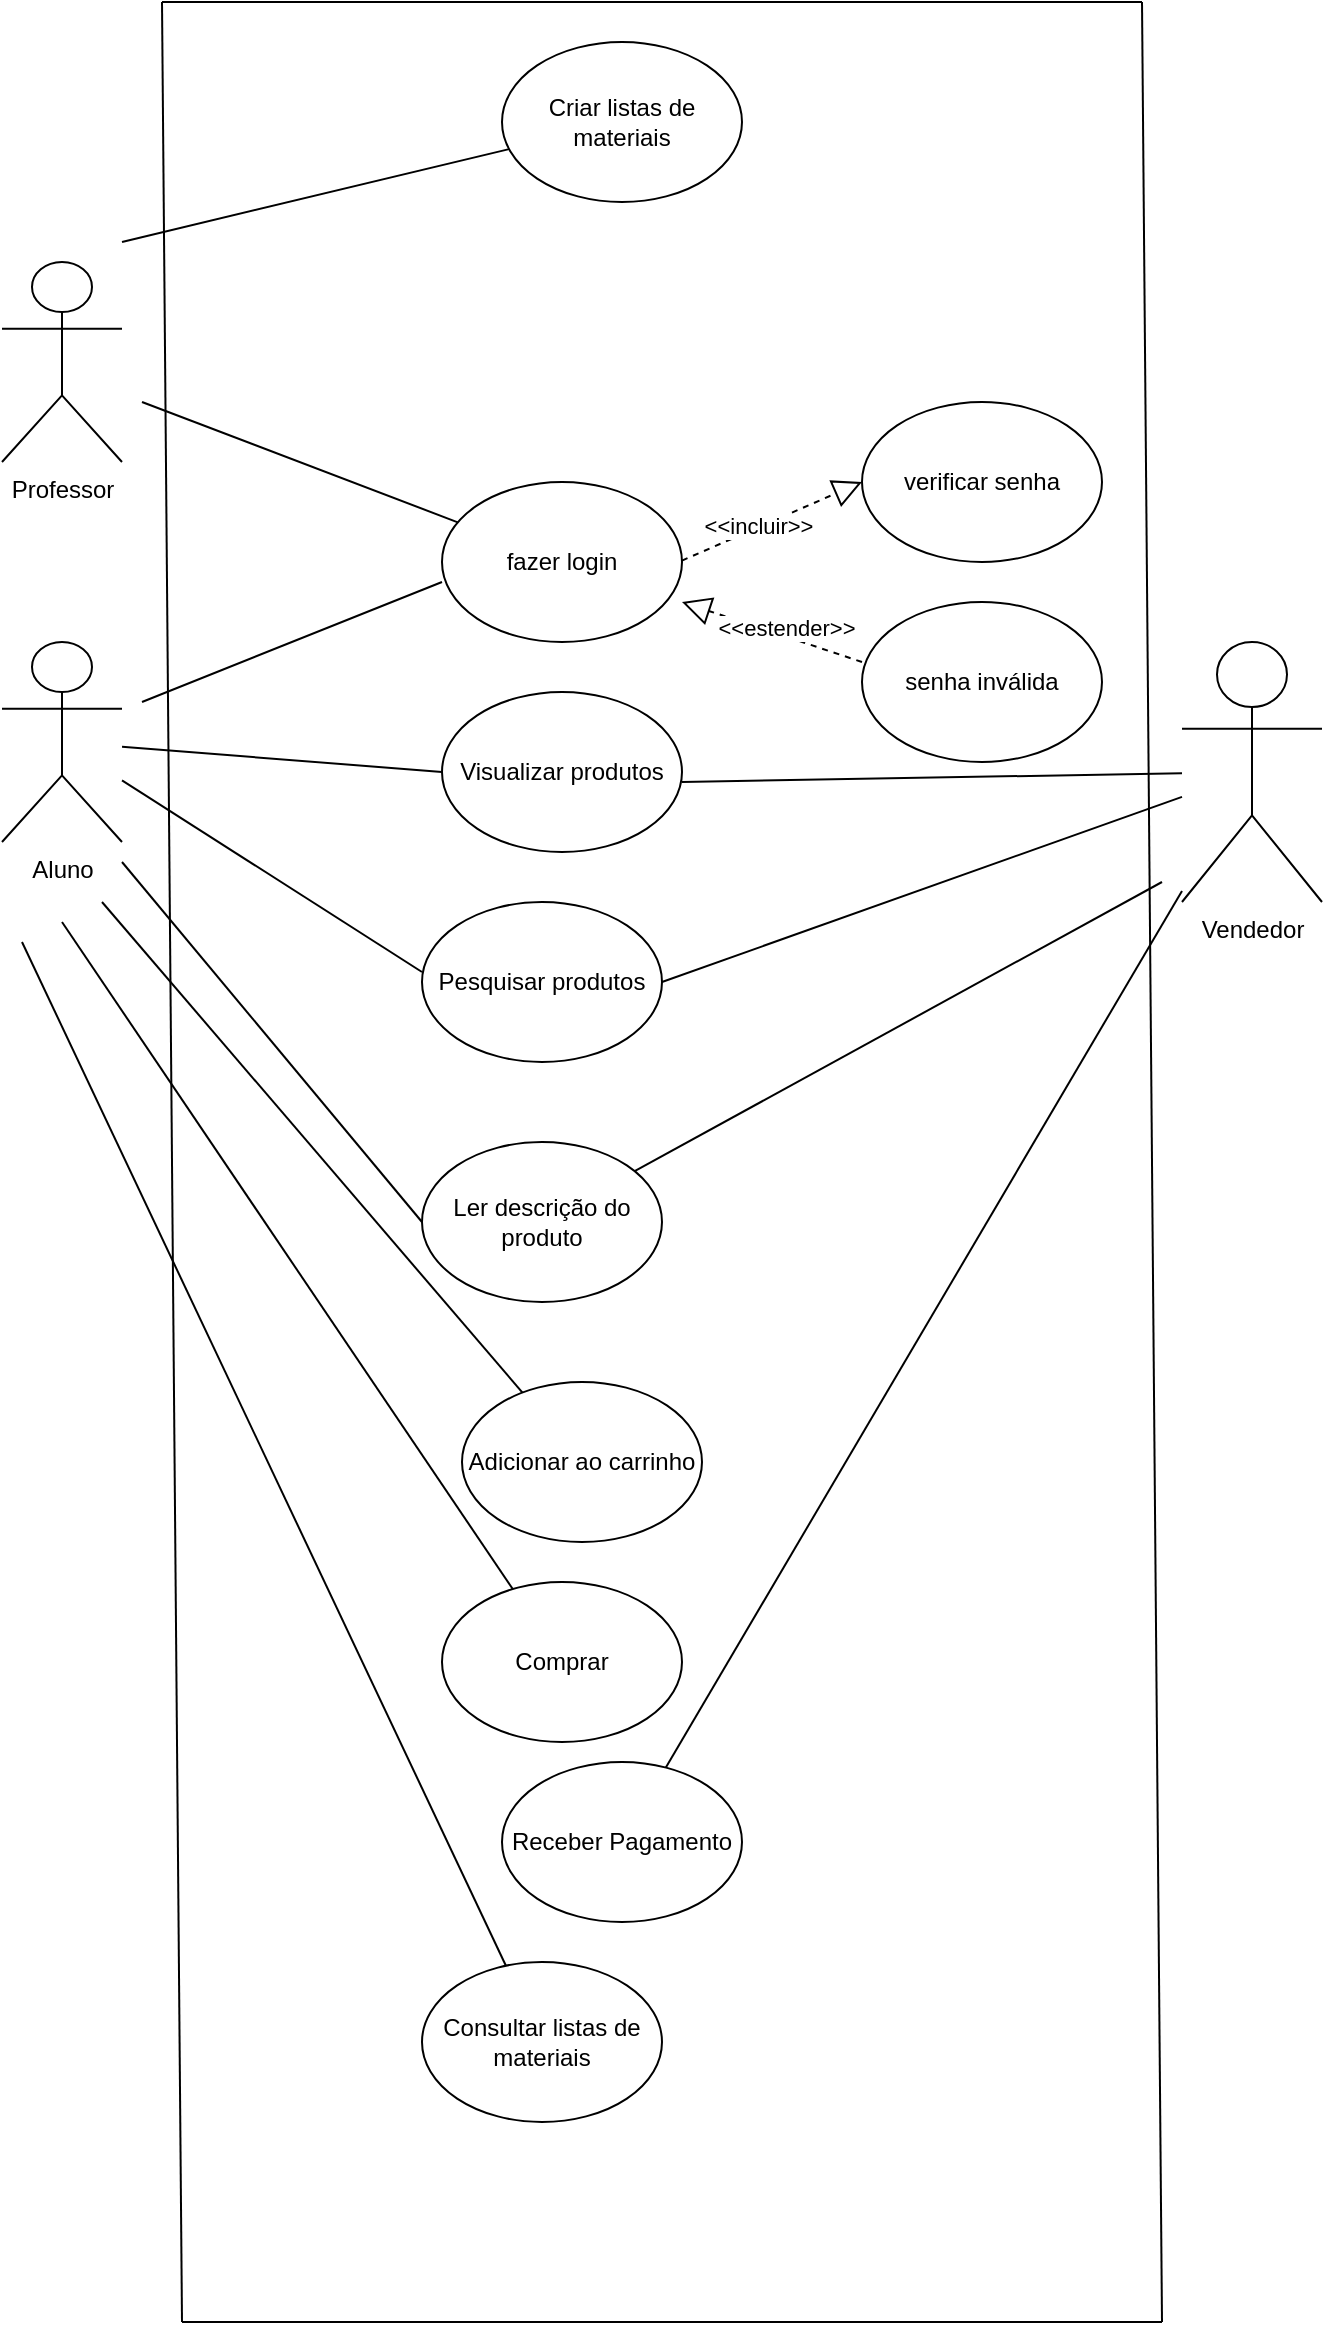 <mxfile version="24.3.1" type="device">
  <diagram name="Página-1" id="6-prqoN7hElS_1iP3AxJ">
    <mxGraphModel dx="1375" dy="1778" grid="1" gridSize="10" guides="1" tooltips="1" connect="1" arrows="1" fold="1" page="1" pageScale="1" pageWidth="827" pageHeight="1169" math="0" shadow="0">
      <root>
        <mxCell id="0" />
        <mxCell id="1" parent="0" />
        <mxCell id="E43o8ID-_tjjyqJWbj7--1" value="Aluno" style="shape=umlActor;verticalLabelPosition=bottom;verticalAlign=top;html=1;outlineConnect=0;" parent="1" vertex="1">
          <mxGeometry x="110" y="160" width="60" height="100" as="geometry" />
        </mxCell>
        <mxCell id="E43o8ID-_tjjyqJWbj7--12" value="Vendedor" style="shape=umlActor;verticalLabelPosition=bottom;verticalAlign=top;html=1;outlineConnect=0;" parent="1" vertex="1">
          <mxGeometry x="700" y="160" width="70" height="130" as="geometry" />
        </mxCell>
        <mxCell id="E43o8ID-_tjjyqJWbj7--34" value="" style="endArrow=none;html=1;rounded=0;" parent="1" edge="1">
          <mxGeometry width="50" height="50" relative="1" as="geometry">
            <mxPoint x="180" y="190" as="sourcePoint" />
            <mxPoint x="330" y="130" as="targetPoint" />
          </mxGeometry>
        </mxCell>
        <mxCell id="hiF-XfuXcM-QHKruAQeF-20" style="rounded=0;orthogonalLoop=1;jettySize=auto;html=1;endArrow=none;endFill=0;" edge="1" parent="1" source="E43o8ID-_tjjyqJWbj7--35">
          <mxGeometry relative="1" as="geometry">
            <mxPoint x="180" y="40" as="targetPoint" />
          </mxGeometry>
        </mxCell>
        <mxCell id="E43o8ID-_tjjyqJWbj7--35" value="fazer login" style="ellipse;whiteSpace=wrap;html=1;" parent="1" vertex="1">
          <mxGeometry x="330" y="80" width="120" height="80" as="geometry" />
        </mxCell>
        <mxCell id="E43o8ID-_tjjyqJWbj7--36" value="" style="endArrow=block;dashed=1;endFill=0;endSize=12;html=1;rounded=0;" parent="1" edge="1">
          <mxGeometry width="160" relative="1" as="geometry">
            <mxPoint x="450" y="119.29" as="sourcePoint" />
            <mxPoint x="540" y="80" as="targetPoint" />
          </mxGeometry>
        </mxCell>
        <mxCell id="E43o8ID-_tjjyqJWbj7--37" value="&amp;lt;&amp;lt;incluir&amp;gt;&amp;gt;" style="edgeLabel;html=1;align=center;verticalAlign=middle;resizable=0;points=[];" parent="E43o8ID-_tjjyqJWbj7--36" vertex="1" connectable="0">
          <mxGeometry x="-0.155" y="1" relative="1" as="geometry">
            <mxPoint as="offset" />
          </mxGeometry>
        </mxCell>
        <mxCell id="E43o8ID-_tjjyqJWbj7--38" value="" style="endArrow=block;dashed=1;endFill=0;endSize=12;html=1;rounded=0;entryX=1;entryY=0.75;entryDx=0;entryDy=0;entryPerimeter=0;" parent="1" target="E43o8ID-_tjjyqJWbj7--35" edge="1">
          <mxGeometry width="160" relative="1" as="geometry">
            <mxPoint x="540" y="170" as="sourcePoint" />
            <mxPoint x="530" y="160" as="targetPoint" />
          </mxGeometry>
        </mxCell>
        <mxCell id="E43o8ID-_tjjyqJWbj7--40" value="&amp;lt;&amp;lt;estender&amp;gt;&amp;gt;" style="edgeLabel;html=1;align=center;verticalAlign=middle;resizable=0;points=[];" parent="E43o8ID-_tjjyqJWbj7--38" vertex="1" connectable="0">
          <mxGeometry x="-0.129" y="-4" relative="1" as="geometry">
            <mxPoint as="offset" />
          </mxGeometry>
        </mxCell>
        <mxCell id="E43o8ID-_tjjyqJWbj7--42" value="Visualizar produtos" style="ellipse;whiteSpace=wrap;html=1;" parent="1" vertex="1">
          <mxGeometry x="330" y="185" width="120" height="80" as="geometry" />
        </mxCell>
        <mxCell id="E43o8ID-_tjjyqJWbj7--43" value="Pesquisar produtos" style="ellipse;whiteSpace=wrap;html=1;" parent="1" vertex="1">
          <mxGeometry x="320" y="290" width="120" height="80" as="geometry" />
        </mxCell>
        <mxCell id="E43o8ID-_tjjyqJWbj7--44" value="" style="endArrow=none;html=1;rounded=0;entryX=0;entryY=0.5;entryDx=0;entryDy=0;" parent="1" source="E43o8ID-_tjjyqJWbj7--1" target="E43o8ID-_tjjyqJWbj7--42" edge="1">
          <mxGeometry width="50" height="50" relative="1" as="geometry">
            <mxPoint x="230" y="220" as="sourcePoint" />
            <mxPoint x="310" y="185" as="targetPoint" />
          </mxGeometry>
        </mxCell>
        <mxCell id="E43o8ID-_tjjyqJWbj7--45" value="" style="endArrow=none;html=1;rounded=0;" parent="1" target="E43o8ID-_tjjyqJWbj7--12" edge="1">
          <mxGeometry width="50" height="50" relative="1" as="geometry">
            <mxPoint x="450" y="230" as="sourcePoint" />
            <mxPoint x="670" y="250" as="targetPoint" />
          </mxGeometry>
        </mxCell>
        <mxCell id="E43o8ID-_tjjyqJWbj7--47" value="verificar senha" style="ellipse;whiteSpace=wrap;html=1;" parent="1" vertex="1">
          <mxGeometry x="540" y="40" width="120" height="80" as="geometry" />
        </mxCell>
        <mxCell id="E43o8ID-_tjjyqJWbj7--48" value="senha inválida" style="ellipse;whiteSpace=wrap;html=1;" parent="1" vertex="1">
          <mxGeometry x="540" y="140" width="120" height="80" as="geometry" />
        </mxCell>
        <mxCell id="E43o8ID-_tjjyqJWbj7--51" value="" style="endArrow=none;html=1;rounded=0;entryX=0;entryY=0.5;entryDx=0;entryDy=0;" parent="1" source="E43o8ID-_tjjyqJWbj7--1" edge="1">
          <mxGeometry width="50" height="50" relative="1" as="geometry">
            <mxPoint x="210" y="260" as="sourcePoint" />
            <mxPoint x="320" y="325" as="targetPoint" />
          </mxGeometry>
        </mxCell>
        <mxCell id="E43o8ID-_tjjyqJWbj7--52" value="" style="endArrow=none;html=1;rounded=0;" parent="1" target="E43o8ID-_tjjyqJWbj7--12" edge="1">
          <mxGeometry width="50" height="50" relative="1" as="geometry">
            <mxPoint x="440" y="330" as="sourcePoint" />
            <mxPoint x="660" y="290" as="targetPoint" />
          </mxGeometry>
        </mxCell>
        <mxCell id="E43o8ID-_tjjyqJWbj7--67" style="rounded=0;orthogonalLoop=1;jettySize=auto;html=1;exitX=0;exitY=0.5;exitDx=0;exitDy=0;endArrow=none;endFill=0;" parent="1" source="E43o8ID-_tjjyqJWbj7--66" edge="1">
          <mxGeometry relative="1" as="geometry">
            <mxPoint x="170" y="270" as="targetPoint" />
            <mxPoint x="310" y="440" as="sourcePoint" />
          </mxGeometry>
        </mxCell>
        <mxCell id="E43o8ID-_tjjyqJWbj7--68" style="rounded=0;orthogonalLoop=1;jettySize=auto;html=1;endArrow=none;endFill=0;" parent="1" source="E43o8ID-_tjjyqJWbj7--66" edge="1">
          <mxGeometry relative="1" as="geometry">
            <mxPoint x="690" y="280" as="targetPoint" />
          </mxGeometry>
        </mxCell>
        <mxCell id="E43o8ID-_tjjyqJWbj7--66" value="Ler descrição do produto" style="ellipse;whiteSpace=wrap;html=1;" parent="1" vertex="1">
          <mxGeometry x="320" y="410" width="120" height="80" as="geometry" />
        </mxCell>
        <mxCell id="E43o8ID-_tjjyqJWbj7--71" style="rounded=0;orthogonalLoop=1;jettySize=auto;html=1;endArrow=none;endFill=0;" parent="1" source="E43o8ID-_tjjyqJWbj7--69" edge="1">
          <mxGeometry relative="1" as="geometry">
            <mxPoint x="160" y="290" as="targetPoint" />
          </mxGeometry>
        </mxCell>
        <mxCell id="E43o8ID-_tjjyqJWbj7--69" value="Adicionar ao carrinho" style="ellipse;whiteSpace=wrap;html=1;" parent="1" vertex="1">
          <mxGeometry x="340" y="530" width="120" height="80" as="geometry" />
        </mxCell>
        <mxCell id="E43o8ID-_tjjyqJWbj7--76" style="rounded=0;orthogonalLoop=1;jettySize=auto;html=1;endArrow=none;endFill=0;" parent="1" source="E43o8ID-_tjjyqJWbj7--75" edge="1">
          <mxGeometry relative="1" as="geometry">
            <mxPoint x="140" y="300" as="targetPoint" />
          </mxGeometry>
        </mxCell>
        <mxCell id="E43o8ID-_tjjyqJWbj7--75" value="Comprar" style="ellipse;whiteSpace=wrap;html=1;" parent="1" vertex="1">
          <mxGeometry x="330" y="630" width="120" height="80" as="geometry" />
        </mxCell>
        <mxCell id="E43o8ID-_tjjyqJWbj7--78" value="" style="endArrow=none;html=1;rounded=0;" parent="1" edge="1">
          <mxGeometry width="50" height="50" relative="1" as="geometry">
            <mxPoint x="200" y="1000" as="sourcePoint" />
            <mxPoint x="190" y="-160" as="targetPoint" />
          </mxGeometry>
        </mxCell>
        <mxCell id="E43o8ID-_tjjyqJWbj7--79" value="" style="endArrow=none;html=1;rounded=0;" parent="1" edge="1">
          <mxGeometry width="50" height="50" relative="1" as="geometry">
            <mxPoint x="690" y="1000" as="sourcePoint" />
            <mxPoint x="680" y="-160" as="targetPoint" />
          </mxGeometry>
        </mxCell>
        <mxCell id="E43o8ID-_tjjyqJWbj7--80" value="" style="endArrow=none;html=1;rounded=0;" parent="1" edge="1">
          <mxGeometry width="50" height="50" relative="1" as="geometry">
            <mxPoint x="190" y="-160" as="sourcePoint" />
            <mxPoint x="680" y="-160" as="targetPoint" />
          </mxGeometry>
        </mxCell>
        <mxCell id="E43o8ID-_tjjyqJWbj7--81" value="" style="endArrow=none;html=1;rounded=0;" parent="1" edge="1">
          <mxGeometry width="50" height="50" relative="1" as="geometry">
            <mxPoint x="200" y="1000" as="sourcePoint" />
            <mxPoint x="690" y="1000" as="targetPoint" />
          </mxGeometry>
        </mxCell>
        <mxCell id="hiF-XfuXcM-QHKruAQeF-6" style="rounded=0;orthogonalLoop=1;jettySize=auto;html=1;endArrow=none;endFill=0;" edge="1" parent="1" source="hiF-XfuXcM-QHKruAQeF-5" target="E43o8ID-_tjjyqJWbj7--12">
          <mxGeometry relative="1" as="geometry">
            <mxPoint x="750" y="360" as="targetPoint" />
          </mxGeometry>
        </mxCell>
        <mxCell id="hiF-XfuXcM-QHKruAQeF-5" value="Receber Pagamento" style="ellipse;whiteSpace=wrap;html=1;" vertex="1" parent="1">
          <mxGeometry x="360" y="720" width="120" height="80" as="geometry" />
        </mxCell>
        <mxCell id="hiF-XfuXcM-QHKruAQeF-8" style="rounded=0;orthogonalLoop=1;jettySize=auto;html=1;endArrow=none;endFill=0;" edge="1" parent="1" source="hiF-XfuXcM-QHKruAQeF-7">
          <mxGeometry relative="1" as="geometry">
            <mxPoint x="120" y="310" as="targetPoint" />
          </mxGeometry>
        </mxCell>
        <mxCell id="hiF-XfuXcM-QHKruAQeF-7" value="Consultar listas de materiais" style="ellipse;whiteSpace=wrap;html=1;" vertex="1" parent="1">
          <mxGeometry x="320" y="820" width="120" height="80" as="geometry" />
        </mxCell>
        <mxCell id="hiF-XfuXcM-QHKruAQeF-9" value="Professor" style="shape=umlActor;verticalLabelPosition=bottom;verticalAlign=top;html=1;outlineConnect=0;" vertex="1" parent="1">
          <mxGeometry x="110" y="-30" width="60" height="100" as="geometry" />
        </mxCell>
        <mxCell id="hiF-XfuXcM-QHKruAQeF-19" style="rounded=0;orthogonalLoop=1;jettySize=auto;html=1;endArrow=none;endFill=0;" edge="1" parent="1" source="hiF-XfuXcM-QHKruAQeF-12">
          <mxGeometry relative="1" as="geometry">
            <mxPoint x="170" y="-40" as="targetPoint" />
          </mxGeometry>
        </mxCell>
        <mxCell id="hiF-XfuXcM-QHKruAQeF-12" value="Criar listas de materiais" style="ellipse;whiteSpace=wrap;html=1;" vertex="1" parent="1">
          <mxGeometry x="360" y="-140" width="120" height="80" as="geometry" />
        </mxCell>
      </root>
    </mxGraphModel>
  </diagram>
</mxfile>
